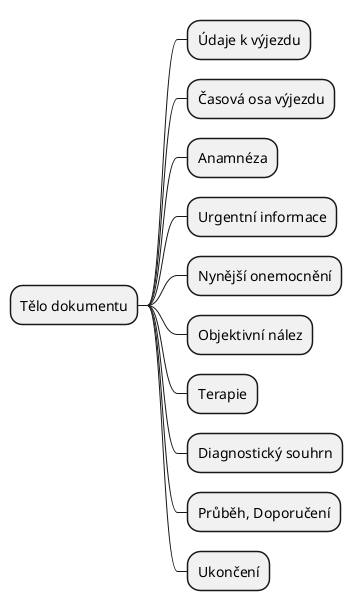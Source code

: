 @startmindmap
* Tělo dokumentu
** Údaje k výjezdu
** Časová osa výjezdu
** Anamnéza
** Urgentní informace
** Nynější onemocnění
** Objektivní nález
** Terapie
** Diagnostický souhrn
** Průběh, Doporučení
** Ukončení
@endmindmap